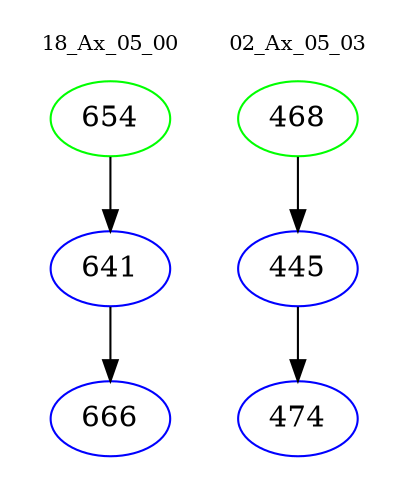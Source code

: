 digraph{
subgraph cluster_0 {
color = white
label = "18_Ax_05_00";
fontsize=10;
T0_654 [label="654", color="green"]
T0_654 -> T0_641 [color="black"]
T0_641 [label="641", color="blue"]
T0_641 -> T0_666 [color="black"]
T0_666 [label="666", color="blue"]
}
subgraph cluster_1 {
color = white
label = "02_Ax_05_03";
fontsize=10;
T1_468 [label="468", color="green"]
T1_468 -> T1_445 [color="black"]
T1_445 [label="445", color="blue"]
T1_445 -> T1_474 [color="black"]
T1_474 [label="474", color="blue"]
}
}
